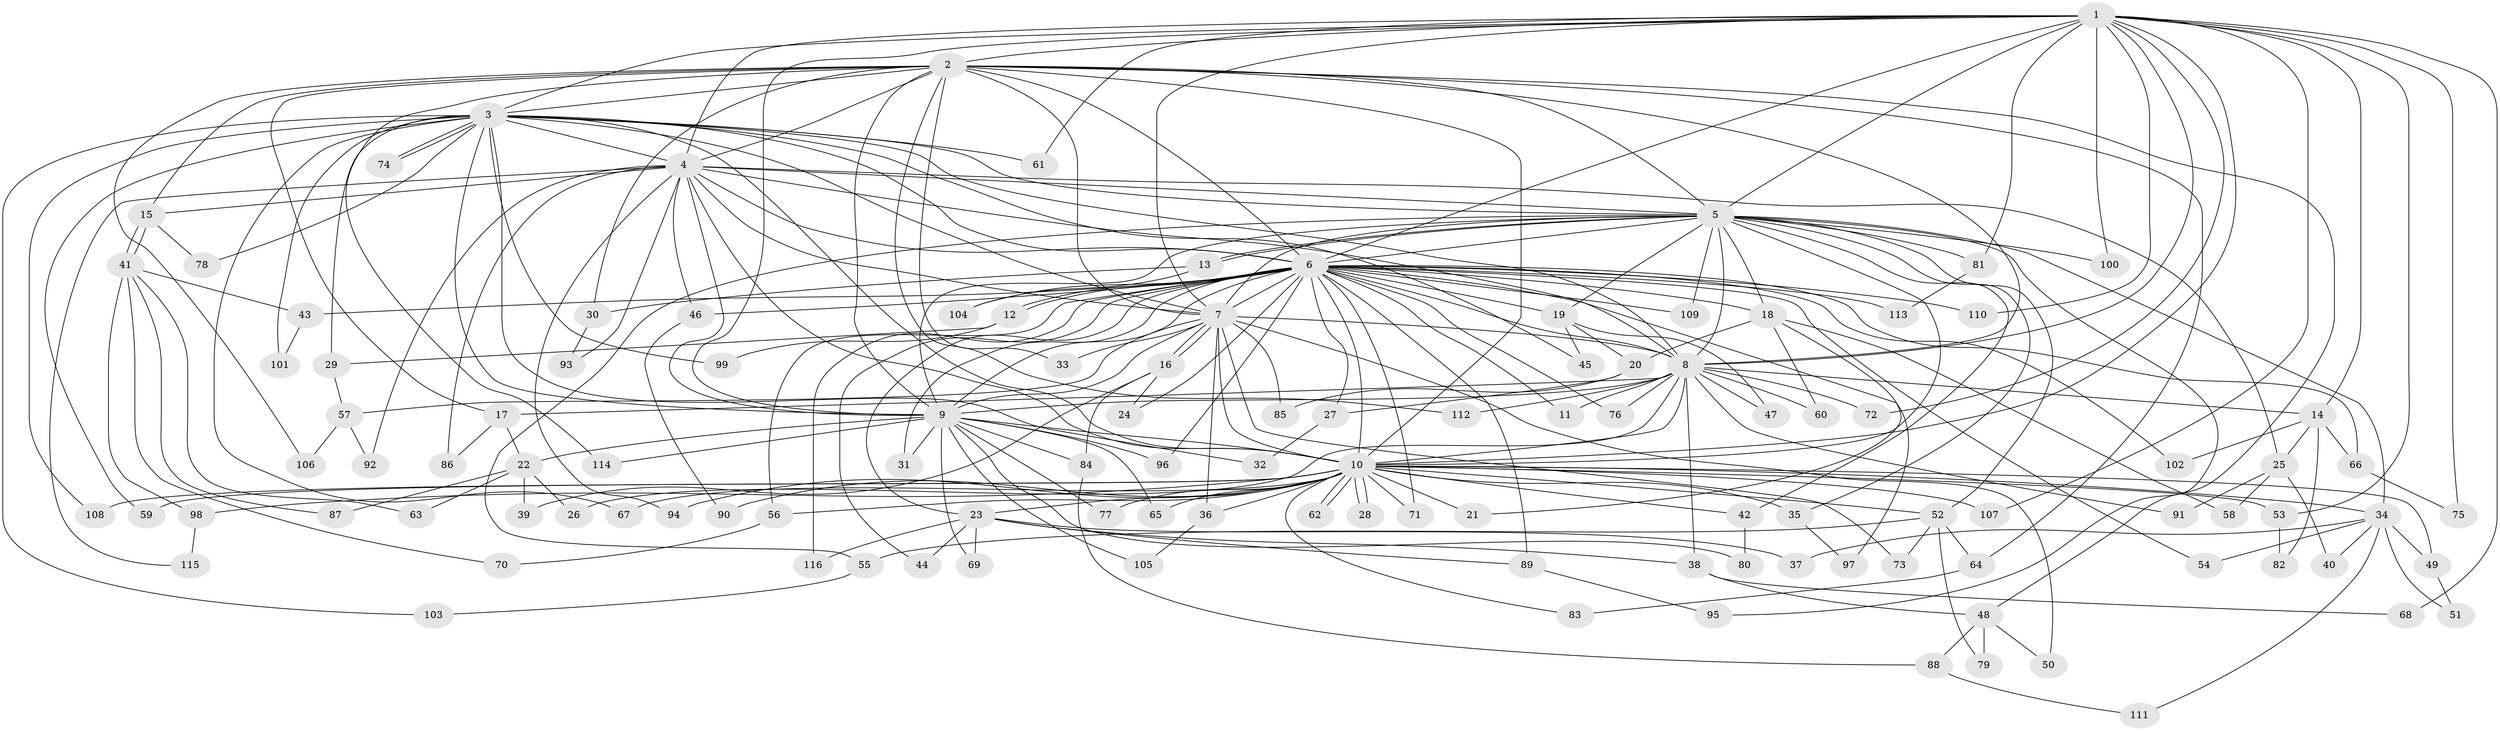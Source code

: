// Generated by graph-tools (version 1.1) at 2025/35/03/09/25 02:35:05]
// undirected, 116 vertices, 257 edges
graph export_dot {
graph [start="1"]
  node [color=gray90,style=filled];
  1;
  2;
  3;
  4;
  5;
  6;
  7;
  8;
  9;
  10;
  11;
  12;
  13;
  14;
  15;
  16;
  17;
  18;
  19;
  20;
  21;
  22;
  23;
  24;
  25;
  26;
  27;
  28;
  29;
  30;
  31;
  32;
  33;
  34;
  35;
  36;
  37;
  38;
  39;
  40;
  41;
  42;
  43;
  44;
  45;
  46;
  47;
  48;
  49;
  50;
  51;
  52;
  53;
  54;
  55;
  56;
  57;
  58;
  59;
  60;
  61;
  62;
  63;
  64;
  65;
  66;
  67;
  68;
  69;
  70;
  71;
  72;
  73;
  74;
  75;
  76;
  77;
  78;
  79;
  80;
  81;
  82;
  83;
  84;
  85;
  86;
  87;
  88;
  89;
  90;
  91;
  92;
  93;
  94;
  95;
  96;
  97;
  98;
  99;
  100;
  101;
  102;
  103;
  104;
  105;
  106;
  107;
  108;
  109;
  110;
  111;
  112;
  113;
  114;
  115;
  116;
  1 -- 2;
  1 -- 3;
  1 -- 4;
  1 -- 5;
  1 -- 6;
  1 -- 7;
  1 -- 8;
  1 -- 9;
  1 -- 10;
  1 -- 14;
  1 -- 53;
  1 -- 61;
  1 -- 68;
  1 -- 72;
  1 -- 75;
  1 -- 81;
  1 -- 100;
  1 -- 107;
  1 -- 110;
  2 -- 3;
  2 -- 4;
  2 -- 5;
  2 -- 6;
  2 -- 7;
  2 -- 8;
  2 -- 9;
  2 -- 10;
  2 -- 15;
  2 -- 17;
  2 -- 30;
  2 -- 33;
  2 -- 48;
  2 -- 64;
  2 -- 106;
  2 -- 112;
  2 -- 114;
  3 -- 4;
  3 -- 5;
  3 -- 6;
  3 -- 7;
  3 -- 8;
  3 -- 9;
  3 -- 10;
  3 -- 29;
  3 -- 32;
  3 -- 45;
  3 -- 59;
  3 -- 61;
  3 -- 67;
  3 -- 74;
  3 -- 74;
  3 -- 78;
  3 -- 99;
  3 -- 101;
  3 -- 103;
  3 -- 108;
  4 -- 5;
  4 -- 6;
  4 -- 7;
  4 -- 8;
  4 -- 9;
  4 -- 10;
  4 -- 15;
  4 -- 25;
  4 -- 46;
  4 -- 86;
  4 -- 92;
  4 -- 93;
  4 -- 94;
  4 -- 115;
  5 -- 6;
  5 -- 7;
  5 -- 8;
  5 -- 9;
  5 -- 10;
  5 -- 13;
  5 -- 13;
  5 -- 18;
  5 -- 19;
  5 -- 34;
  5 -- 35;
  5 -- 42;
  5 -- 52;
  5 -- 55;
  5 -- 81;
  5 -- 95;
  5 -- 100;
  5 -- 109;
  6 -- 7;
  6 -- 8;
  6 -- 9;
  6 -- 10;
  6 -- 11;
  6 -- 12;
  6 -- 12;
  6 -- 18;
  6 -- 19;
  6 -- 23;
  6 -- 24;
  6 -- 27;
  6 -- 31;
  6 -- 43;
  6 -- 44;
  6 -- 46;
  6 -- 54;
  6 -- 56;
  6 -- 66;
  6 -- 71;
  6 -- 76;
  6 -- 89;
  6 -- 96;
  6 -- 97;
  6 -- 102;
  6 -- 104;
  6 -- 109;
  6 -- 110;
  6 -- 113;
  6 -- 116;
  7 -- 8;
  7 -- 9;
  7 -- 10;
  7 -- 16;
  7 -- 16;
  7 -- 33;
  7 -- 36;
  7 -- 50;
  7 -- 57;
  7 -- 73;
  7 -- 85;
  8 -- 9;
  8 -- 10;
  8 -- 11;
  8 -- 14;
  8 -- 17;
  8 -- 26;
  8 -- 38;
  8 -- 47;
  8 -- 60;
  8 -- 72;
  8 -- 76;
  8 -- 91;
  8 -- 112;
  9 -- 10;
  9 -- 22;
  9 -- 31;
  9 -- 65;
  9 -- 69;
  9 -- 77;
  9 -- 80;
  9 -- 84;
  9 -- 96;
  9 -- 105;
  9 -- 114;
  10 -- 21;
  10 -- 23;
  10 -- 28;
  10 -- 28;
  10 -- 34;
  10 -- 35;
  10 -- 36;
  10 -- 42;
  10 -- 49;
  10 -- 52;
  10 -- 53;
  10 -- 56;
  10 -- 59;
  10 -- 62;
  10 -- 62;
  10 -- 65;
  10 -- 67;
  10 -- 71;
  10 -- 77;
  10 -- 83;
  10 -- 90;
  10 -- 94;
  10 -- 98;
  10 -- 107;
  10 -- 108;
  12 -- 29;
  12 -- 99;
  13 -- 30;
  13 -- 104;
  14 -- 25;
  14 -- 66;
  14 -- 82;
  14 -- 102;
  15 -- 41;
  15 -- 41;
  15 -- 78;
  16 -- 24;
  16 -- 39;
  16 -- 84;
  17 -- 22;
  17 -- 86;
  18 -- 20;
  18 -- 21;
  18 -- 58;
  18 -- 60;
  19 -- 20;
  19 -- 45;
  19 -- 47;
  20 -- 27;
  20 -- 85;
  22 -- 26;
  22 -- 39;
  22 -- 63;
  22 -- 87;
  23 -- 37;
  23 -- 38;
  23 -- 44;
  23 -- 69;
  23 -- 89;
  23 -- 116;
  25 -- 40;
  25 -- 58;
  25 -- 91;
  27 -- 32;
  29 -- 57;
  30 -- 93;
  34 -- 37;
  34 -- 40;
  34 -- 49;
  34 -- 51;
  34 -- 54;
  34 -- 111;
  35 -- 97;
  36 -- 105;
  38 -- 48;
  38 -- 68;
  41 -- 43;
  41 -- 63;
  41 -- 70;
  41 -- 87;
  41 -- 98;
  42 -- 80;
  43 -- 101;
  46 -- 90;
  48 -- 50;
  48 -- 79;
  48 -- 88;
  49 -- 51;
  52 -- 55;
  52 -- 64;
  52 -- 73;
  52 -- 79;
  53 -- 82;
  55 -- 103;
  56 -- 70;
  57 -- 92;
  57 -- 106;
  64 -- 83;
  66 -- 75;
  81 -- 113;
  84 -- 88;
  88 -- 111;
  89 -- 95;
  98 -- 115;
}
